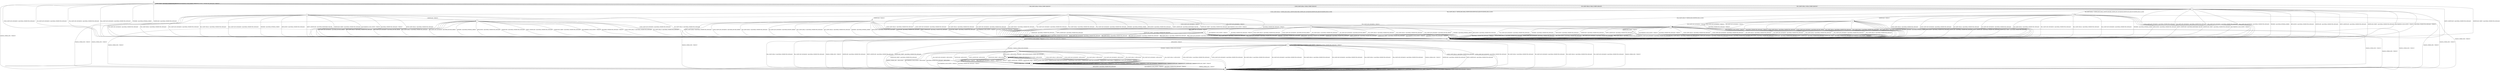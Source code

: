 digraph g {

	s0 [shape="circle" label="s0"];
	s1 [shape="circle" label="s1"];
	s2 [shape="circle" label="s2"];
	s3 [shape="circle" label="s3"];
	s4 [shape="circle" label="s4"];
	s5 [shape="circle" label="s5"];
	s6 [shape="circle" label="s6"];
	s7 [shape="circle" label="s7"];
	s8 [shape="circle" label="s8"];
	s9 [shape="circle" label="s9"];
	s10 [shape="circle" label="s10"];
	s11 [shape="circle" label="s11"];
	s12 [shape="circle" label="s12"];
	s13 [shape="circle" label="s13"];
	s14 [shape="circle" label="s14"];
	s15 [shape="circle" label="s15"];
	s16 [shape="circle" label="s16"];
	s17 [shape="circle" label="s17"];
	s18 [shape="circle" label="s18"];
	s0 -> s2 [label="ECDH_CLIENT_HELLO / HELLO_VERIFY_REQUEST"];
	s0 -> s1 [label="ECDH_CLIENT_KEY_EXCHANGE / Alert(FATAL,UNEXPECTED_MESSAGE)"];
	s0 -> s2 [label="DH_CLIENT_HELLO / HELLO_VERIFY_REQUEST"];
	s0 -> s1 [label="DH_CLIENT_KEY_EXCHANGE / Alert(FATAL,UNEXPECTED_MESSAGE)"];
	s0 -> s2 [label="PSK_CLIENT_HELLO / HELLO_VERIFY_REQUEST"];
	s0 -> s1 [label="PSK_CLIENT_KEY_EXCHANGE / Alert(FATAL,UNEXPECTED_MESSAGE)"];
	s0 -> s2 [label="RSA_CLIENT_HELLO / HELLO_VERIFY_REQUEST"];
	s0 -> s1 [label="RSA_CLIENT_KEY_EXCHANGE / Alert(FATAL,UNEXPECTED_MESSAGE)"];
	s0 -> s4 [label="CHANGE_CIPHER_SPEC / TIMEOUT"];
	s0 -> s1 [label="FINISHED / Alert(FATAL,INTERNAL_ERROR)"];
	s0 -> s0 [label="APPLICATION / Alert(FATAL,UNEXPECTED_MESSAGE)"];
	s0 -> s1 [label="CERTIFICATE / Alert(FATAL,UNEXPECTED_MESSAGE)"];
	s0 -> s1 [label="EMPTY_CERTIFICATE / Alert(FATAL,UNEXPECTED_MESSAGE)"];
	s0 -> s1 [label="CERTIFICATE_VERIFY / Alert(FATAL,UNEXPECTED_MESSAGE)"];
	s0 -> s0 [label="Alert(WARNING,CLOSE_NOTIFY) / TIMEOUT"];
	s0 -> s0 [label="Alert(FATAL,UNEXPECTED_MESSAGE) / TIMEOUT"];
	s1 -> s1 [label="ECDH_CLIENT_HELLO / TIMEOUT"];
	s1 -> s1 [label="ECDH_CLIENT_KEY_EXCHANGE / TIMEOUT"];
	s1 -> s1 [label="DH_CLIENT_HELLO / TIMEOUT"];
	s1 -> s1 [label="DH_CLIENT_KEY_EXCHANGE / TIMEOUT"];
	s1 -> s1 [label="PSK_CLIENT_HELLO / TIMEOUT"];
	s1 -> s1 [label="PSK_CLIENT_KEY_EXCHANGE / TIMEOUT"];
	s1 -> s1 [label="RSA_CLIENT_HELLO / TIMEOUT"];
	s1 -> s1 [label="RSA_CLIENT_KEY_EXCHANGE / TIMEOUT"];
	s1 -> s4 [label="CHANGE_CIPHER_SPEC / TIMEOUT"];
	s1 -> s1 [label="FINISHED / TIMEOUT"];
	s1 -> s1 [label="APPLICATION / Alert(FATAL,UNEXPECTED_MESSAGE)"];
	s1 -> s1 [label="CERTIFICATE / TIMEOUT"];
	s1 -> s1 [label="EMPTY_CERTIFICATE / TIMEOUT"];
	s1 -> s1 [label="CERTIFICATE_VERIFY / TIMEOUT"];
	s1 -> s1 [label="Alert(WARNING,CLOSE_NOTIFY) / TIMEOUT"];
	s1 -> s1 [label="Alert(FATAL,UNEXPECTED_MESSAGE) / TIMEOUT"];
	s2 -> s3 [label="ECDH_CLIENT_HELLO / SERVER_HELLO|RSA_CERTIFICATE|ECDHE_SERVER_KEY_EXCHANGE|CERTIFICATE_REQUEST|SERVER_HELLO_DONE"];
	s2 -> s1 [label="ECDH_CLIENT_KEY_EXCHANGE / Alert(FATAL,UNEXPECTED_MESSAGE)"];
	s2 -> s10 [label="DH_CLIENT_HELLO / SERVER_HELLO|RSA_CERTIFICATE|DHE_SERVER_KEY_EXCHANGE|CERTIFICATE_REQUEST|SERVER_HELLO_DONE"];
	s2 -> s1 [label="DH_CLIENT_KEY_EXCHANGE / Alert(FATAL,UNEXPECTED_MESSAGE)"];
	s2 -> s9 [label="PSK_CLIENT_HELLO / SERVER_HELLO|SERVER_HELLO_DONE"];
	s2 -> s1 [label="PSK_CLIENT_KEY_EXCHANGE / Alert(FATAL,UNEXPECTED_MESSAGE)"];
	s2 -> s5 [label="RSA_CLIENT_HELLO / SERVER_HELLO|RSA_CERTIFICATE|CERTIFICATE_REQUEST|SERVER_HELLO_DONE"];
	s2 -> s1 [label="RSA_CLIENT_KEY_EXCHANGE / Alert(FATAL,UNEXPECTED_MESSAGE)"];
	s2 -> s4 [label="CHANGE_CIPHER_SPEC / TIMEOUT"];
	s2 -> s1 [label="FINISHED / Alert(FATAL,INTERNAL_ERROR)"];
	s2 -> s1 [label="APPLICATION / Alert(FATAL,UNEXPECTED_MESSAGE)"];
	s2 -> s1 [label="CERTIFICATE / Alert(FATAL,UNEXPECTED_MESSAGE)"];
	s2 -> s1 [label="EMPTY_CERTIFICATE / Alert(FATAL,UNEXPECTED_MESSAGE)"];
	s2 -> s1 [label="CERTIFICATE_VERIFY / Alert(FATAL,UNEXPECTED_MESSAGE)"];
	s2 -> s1 [label="Alert(WARNING,CLOSE_NOTIFY) / TIMEOUT"];
	s2 -> s1 [label="Alert(FATAL,UNEXPECTED_MESSAGE) / TIMEOUT"];
	s3 -> s1 [label="ECDH_CLIENT_HELLO / Alert(FATAL,UNEXPECTED_MESSAGE)"];
	s3 -> s1 [label="ECDH_CLIENT_KEY_EXCHANGE / Alert(FATAL,UNEXPECTED_MESSAGE)"];
	s3 -> s1 [label="DH_CLIENT_HELLO / Alert(FATAL,UNEXPECTED_MESSAGE)"];
	s3 -> s1 [label="DH_CLIENT_KEY_EXCHANGE / Alert(FATAL,UNEXPECTED_MESSAGE)"];
	s3 -> s1 [label="PSK_CLIENT_HELLO / Alert(FATAL,UNEXPECTED_MESSAGE)"];
	s3 -> s1 [label="PSK_CLIENT_KEY_EXCHANGE / Alert(FATAL,UNEXPECTED_MESSAGE)"];
	s3 -> s1 [label="RSA_CLIENT_HELLO / Alert(FATAL,UNEXPECTED_MESSAGE)"];
	s3 -> s1 [label="RSA_CLIENT_KEY_EXCHANGE / Alert(FATAL,UNEXPECTED_MESSAGE)"];
	s3 -> s4 [label="CHANGE_CIPHER_SPEC / TIMEOUT"];
	s3 -> s1 [label="FINISHED / Alert(FATAL,INTERNAL_ERROR)"];
	s3 -> s1 [label="APPLICATION / Alert(FATAL,UNEXPECTED_MESSAGE)"];
	s3 -> s7 [label="CERTIFICATE / TIMEOUT"];
	s3 -> s1 [label="EMPTY_CERTIFICATE / Alert(FATAL,HANDSHAKE_FAILURE)"];
	s3 -> s1 [label="CERTIFICATE_VERIFY / Alert(FATAL,UNEXPECTED_MESSAGE)"];
	s3 -> s1 [label="Alert(WARNING,CLOSE_NOTIFY) / TIMEOUT"];
	s3 -> s1 [label="Alert(FATAL,UNEXPECTED_MESSAGE) / TIMEOUT"];
	s4 -> s4 [label="ECDH_CLIENT_HELLO / TIMEOUT"];
	s4 -> s4 [label="ECDH_CLIENT_KEY_EXCHANGE / TIMEOUT"];
	s4 -> s4 [label="DH_CLIENT_HELLO / TIMEOUT"];
	s4 -> s4 [label="DH_CLIENT_KEY_EXCHANGE / TIMEOUT"];
	s4 -> s4 [label="PSK_CLIENT_HELLO / TIMEOUT"];
	s4 -> s4 [label="PSK_CLIENT_KEY_EXCHANGE / TIMEOUT"];
	s4 -> s4 [label="RSA_CLIENT_HELLO / TIMEOUT"];
	s4 -> s4 [label="RSA_CLIENT_KEY_EXCHANGE / TIMEOUT"];
	s4 -> s4 [label="CHANGE_CIPHER_SPEC / TIMEOUT"];
	s4 -> s4 [label="FINISHED / TIMEOUT"];
	s4 -> s4 [label="APPLICATION / TIMEOUT"];
	s4 -> s4 [label="CERTIFICATE / TIMEOUT"];
	s4 -> s4 [label="EMPTY_CERTIFICATE / TIMEOUT"];
	s4 -> s4 [label="CERTIFICATE_VERIFY / TIMEOUT"];
	s4 -> s4 [label="Alert(WARNING,CLOSE_NOTIFY) / TIMEOUT"];
	s4 -> s4 [label="Alert(FATAL,UNEXPECTED_MESSAGE) / TIMEOUT"];
	s5 -> s1 [label="ECDH_CLIENT_HELLO / Alert(FATAL,UNEXPECTED_MESSAGE)"];
	s5 -> s1 [label="ECDH_CLIENT_KEY_EXCHANGE / Alert(FATAL,UNEXPECTED_MESSAGE)"];
	s5 -> s1 [label="DH_CLIENT_HELLO / Alert(FATAL,UNEXPECTED_MESSAGE)"];
	s5 -> s1 [label="DH_CLIENT_KEY_EXCHANGE / Alert(FATAL,UNEXPECTED_MESSAGE)"];
	s5 -> s1 [label="PSK_CLIENT_HELLO / Alert(FATAL,UNEXPECTED_MESSAGE)"];
	s5 -> s1 [label="PSK_CLIENT_KEY_EXCHANGE / Alert(FATAL,UNEXPECTED_MESSAGE)"];
	s5 -> s1 [label="RSA_CLIENT_HELLO / Alert(FATAL,UNEXPECTED_MESSAGE)"];
	s5 -> s1 [label="RSA_CLIENT_KEY_EXCHANGE / Alert(FATAL,UNEXPECTED_MESSAGE)"];
	s5 -> s4 [label="CHANGE_CIPHER_SPEC / TIMEOUT"];
	s5 -> s1 [label="FINISHED / Alert(FATAL,INTERNAL_ERROR)"];
	s5 -> s1 [label="APPLICATION / Alert(FATAL,UNEXPECTED_MESSAGE)"];
	s5 -> s6 [label="CERTIFICATE / TIMEOUT"];
	s5 -> s1 [label="EMPTY_CERTIFICATE / Alert(FATAL,HANDSHAKE_FAILURE)"];
	s5 -> s1 [label="CERTIFICATE_VERIFY / Alert(FATAL,UNEXPECTED_MESSAGE)"];
	s5 -> s1 [label="Alert(WARNING,CLOSE_NOTIFY) / TIMEOUT"];
	s5 -> s1 [label="Alert(FATAL,UNEXPECTED_MESSAGE) / TIMEOUT"];
	s6 -> s1 [label="ECDH_CLIENT_HELLO / Alert(FATAL,UNEXPECTED_MESSAGE)"];
	s6 -> s1 [label="ECDH_CLIENT_KEY_EXCHANGE / Alert(FATAL,DECODE_ERROR)"];
	s6 -> s1 [label="DH_CLIENT_HELLO / Alert(FATAL,UNEXPECTED_MESSAGE)"];
	s6 -> s1 [label="DH_CLIENT_KEY_EXCHANGE / Alert(FATAL,DECRYPT_ERROR)"];
	s6 -> s1 [label="PSK_CLIENT_HELLO / Alert(FATAL,UNEXPECTED_MESSAGE)"];
	s6 -> s8 [label="PSK_CLIENT_KEY_EXCHANGE / TIMEOUT"];
	s6 -> s1 [label="RSA_CLIENT_HELLO / Alert(FATAL,UNEXPECTED_MESSAGE)"];
	s6 -> s8 [label="RSA_CLIENT_KEY_EXCHANGE / TIMEOUT"];
	s6 -> s4 [label="CHANGE_CIPHER_SPEC / TIMEOUT"];
	s6 -> s1 [label="FINISHED / Alert(FATAL,INTERNAL_ERROR)"];
	s6 -> s1 [label="APPLICATION / Alert(FATAL,UNEXPECTED_MESSAGE)"];
	s6 -> s1 [label="CERTIFICATE / Alert(FATAL,UNEXPECTED_MESSAGE)"];
	s6 -> s1 [label="EMPTY_CERTIFICATE / Alert(FATAL,UNEXPECTED_MESSAGE)"];
	s6 -> s1 [label="CERTIFICATE_VERIFY / Alert(FATAL,UNEXPECTED_MESSAGE)"];
	s6 -> s1 [label="Alert(WARNING,CLOSE_NOTIFY) / TIMEOUT"];
	s6 -> s1 [label="Alert(FATAL,UNEXPECTED_MESSAGE) / TIMEOUT"];
	s7 -> s1 [label="ECDH_CLIENT_HELLO / Alert(FATAL,UNEXPECTED_MESSAGE)"];
	s7 -> s8 [label="ECDH_CLIENT_KEY_EXCHANGE / TIMEOUT"];
	s7 -> s1 [label="DH_CLIENT_HELLO / Alert(FATAL,UNEXPECTED_MESSAGE)"];
	s7 -> s1 [label="DH_CLIENT_KEY_EXCHANGE / Alert(FATAL,DECODE_ERROR)"];
	s7 -> s1 [label="PSK_CLIENT_HELLO / Alert(FATAL,UNEXPECTED_MESSAGE)"];
	s7 -> s1 [label="PSK_CLIENT_KEY_EXCHANGE / Alert(FATAL,DECODE_ERROR)"];
	s7 -> s1 [label="RSA_CLIENT_HELLO / Alert(FATAL,UNEXPECTED_MESSAGE)"];
	s7 -> s1 [label="RSA_CLIENT_KEY_EXCHANGE / Alert(FATAL,DECODE_ERROR)"];
	s7 -> s4 [label="CHANGE_CIPHER_SPEC / TIMEOUT"];
	s7 -> s1 [label="FINISHED / Alert(FATAL,INTERNAL_ERROR)"];
	s7 -> s1 [label="APPLICATION / Alert(FATAL,UNEXPECTED_MESSAGE)"];
	s7 -> s1 [label="CERTIFICATE / Alert(FATAL,UNEXPECTED_MESSAGE)"];
	s7 -> s1 [label="EMPTY_CERTIFICATE / Alert(FATAL,UNEXPECTED_MESSAGE)"];
	s7 -> s1 [label="CERTIFICATE_VERIFY / Alert(FATAL,UNEXPECTED_MESSAGE)"];
	s7 -> s1 [label="Alert(WARNING,CLOSE_NOTIFY) / TIMEOUT"];
	s7 -> s1 [label="Alert(FATAL,UNEXPECTED_MESSAGE) / TIMEOUT"];
	s8 -> s1 [label="ECDH_CLIENT_HELLO / Alert(FATAL,UNEXPECTED_MESSAGE)"];
	s8 -> s1 [label="ECDH_CLIENT_KEY_EXCHANGE / Alert(FATAL,UNEXPECTED_MESSAGE)"];
	s8 -> s1 [label="DH_CLIENT_HELLO / Alert(FATAL,UNEXPECTED_MESSAGE)"];
	s8 -> s1 [label="DH_CLIENT_KEY_EXCHANGE / Alert(FATAL,UNEXPECTED_MESSAGE)"];
	s8 -> s1 [label="PSK_CLIENT_HELLO / Alert(FATAL,UNEXPECTED_MESSAGE)"];
	s8 -> s1 [label="PSK_CLIENT_KEY_EXCHANGE / Alert(FATAL,UNEXPECTED_MESSAGE)"];
	s8 -> s1 [label="RSA_CLIENT_HELLO / Alert(FATAL,UNEXPECTED_MESSAGE)"];
	s8 -> s1 [label="RSA_CLIENT_KEY_EXCHANGE / Alert(FATAL,UNEXPECTED_MESSAGE)"];
	s8 -> s4 [label="CHANGE_CIPHER_SPEC / TIMEOUT"];
	s8 -> s1 [label="FINISHED / Alert(FATAL,UNEXPECTED_MESSAGE)"];
	s8 -> s1 [label="APPLICATION / Alert(FATAL,UNEXPECTED_MESSAGE)"];
	s8 -> s1 [label="CERTIFICATE / Alert(FATAL,UNEXPECTED_MESSAGE)"];
	s8 -> s1 [label="EMPTY_CERTIFICATE / Alert(FATAL,UNEXPECTED_MESSAGE)"];
	s8 -> s15 [label="CERTIFICATE_VERIFY / TIMEOUT"];
	s8 -> s1 [label="Alert(WARNING,CLOSE_NOTIFY) / TIMEOUT"];
	s8 -> s1 [label="Alert(FATAL,UNEXPECTED_MESSAGE) / TIMEOUT"];
	s9 -> s1 [label="ECDH_CLIENT_HELLO / Alert(FATAL,UNEXPECTED_MESSAGE)"];
	s9 -> s1 [label="ECDH_CLIENT_KEY_EXCHANGE / Alert(FATAL,DECODE_ERROR)"];
	s9 -> s1 [label="DH_CLIENT_HELLO / Alert(FATAL,UNEXPECTED_MESSAGE)"];
	s9 -> s1 [label="DH_CLIENT_KEY_EXCHANGE / Alert(FATAL,DECODE_ERROR)"];
	s9 -> s1 [label="PSK_CLIENT_HELLO / Alert(FATAL,UNEXPECTED_MESSAGE)"];
	s9 -> s12 [label="PSK_CLIENT_KEY_EXCHANGE / TIMEOUT"];
	s9 -> s1 [label="RSA_CLIENT_HELLO / Alert(FATAL,UNEXPECTED_MESSAGE)"];
	s9 -> s1 [label="RSA_CLIENT_KEY_EXCHANGE / Alert(FATAL,DECODE_ERROR)"];
	s9 -> s4 [label="CHANGE_CIPHER_SPEC / TIMEOUT"];
	s9 -> s1 [label="FINISHED / Alert(FATAL,INTERNAL_ERROR)"];
	s9 -> s1 [label="APPLICATION / Alert(FATAL,UNEXPECTED_MESSAGE)"];
	s9 -> s1 [label="CERTIFICATE / Alert(FATAL,UNEXPECTED_MESSAGE)"];
	s9 -> s1 [label="EMPTY_CERTIFICATE / Alert(FATAL,UNEXPECTED_MESSAGE)"];
	s9 -> s1 [label="CERTIFICATE_VERIFY / Alert(FATAL,UNEXPECTED_MESSAGE)"];
	s9 -> s1 [label="Alert(WARNING,CLOSE_NOTIFY) / TIMEOUT"];
	s9 -> s1 [label="Alert(FATAL,UNEXPECTED_MESSAGE) / TIMEOUT"];
	s10 -> s1 [label="ECDH_CLIENT_HELLO / Alert(FATAL,UNEXPECTED_MESSAGE)"];
	s10 -> s1 [label="ECDH_CLIENT_KEY_EXCHANGE / Alert(FATAL,UNEXPECTED_MESSAGE)"];
	s10 -> s1 [label="DH_CLIENT_HELLO / Alert(FATAL,UNEXPECTED_MESSAGE)"];
	s10 -> s1 [label="DH_CLIENT_KEY_EXCHANGE / Alert(FATAL,UNEXPECTED_MESSAGE)"];
	s10 -> s1 [label="PSK_CLIENT_HELLO / Alert(FATAL,UNEXPECTED_MESSAGE)"];
	s10 -> s1 [label="PSK_CLIENT_KEY_EXCHANGE / Alert(FATAL,UNEXPECTED_MESSAGE)"];
	s10 -> s1 [label="RSA_CLIENT_HELLO / Alert(FATAL,UNEXPECTED_MESSAGE)"];
	s10 -> s1 [label="RSA_CLIENT_KEY_EXCHANGE / Alert(FATAL,UNEXPECTED_MESSAGE)"];
	s10 -> s4 [label="CHANGE_CIPHER_SPEC / TIMEOUT"];
	s10 -> s1 [label="FINISHED / Alert(FATAL,INTERNAL_ERROR)"];
	s10 -> s1 [label="APPLICATION / Alert(FATAL,UNEXPECTED_MESSAGE)"];
	s10 -> s11 [label="CERTIFICATE / TIMEOUT"];
	s10 -> s1 [label="EMPTY_CERTIFICATE / Alert(FATAL,HANDSHAKE_FAILURE)"];
	s10 -> s1 [label="CERTIFICATE_VERIFY / Alert(FATAL,UNEXPECTED_MESSAGE)"];
	s10 -> s1 [label="Alert(WARNING,CLOSE_NOTIFY) / TIMEOUT"];
	s10 -> s1 [label="Alert(FATAL,UNEXPECTED_MESSAGE) / TIMEOUT"];
	s11 -> s1 [label="ECDH_CLIENT_HELLO / Alert(FATAL,UNEXPECTED_MESSAGE)"];
	s11 -> s1 [label="ECDH_CLIENT_KEY_EXCHANGE / Alert(FATAL,DECODE_ERROR)"];
	s11 -> s1 [label="DH_CLIENT_HELLO / Alert(FATAL,UNEXPECTED_MESSAGE)"];
	s11 -> s8 [label="DH_CLIENT_KEY_EXCHANGE / TIMEOUT"];
	s11 -> s1 [label="PSK_CLIENT_HELLO / Alert(FATAL,UNEXPECTED_MESSAGE)"];
	s11 -> s8 [label="PSK_CLIENT_KEY_EXCHANGE / TIMEOUT"];
	s11 -> s1 [label="RSA_CLIENT_HELLO / Alert(FATAL,UNEXPECTED_MESSAGE)"];
	s11 -> s8 [label="RSA_CLIENT_KEY_EXCHANGE / TIMEOUT"];
	s11 -> s4 [label="CHANGE_CIPHER_SPEC / TIMEOUT"];
	s11 -> s1 [label="FINISHED / Alert(FATAL,INTERNAL_ERROR)"];
	s11 -> s1 [label="APPLICATION / Alert(FATAL,UNEXPECTED_MESSAGE)"];
	s11 -> s1 [label="CERTIFICATE / Alert(FATAL,UNEXPECTED_MESSAGE)"];
	s11 -> s1 [label="EMPTY_CERTIFICATE / Alert(FATAL,UNEXPECTED_MESSAGE)"];
	s11 -> s1 [label="CERTIFICATE_VERIFY / Alert(FATAL,UNEXPECTED_MESSAGE)"];
	s11 -> s1 [label="Alert(WARNING,CLOSE_NOTIFY) / TIMEOUT"];
	s11 -> s1 [label="Alert(FATAL,UNEXPECTED_MESSAGE) / TIMEOUT"];
	s12 -> s1 [label="ECDH_CLIENT_HELLO / Alert(FATAL,UNEXPECTED_MESSAGE)"];
	s12 -> s1 [label="ECDH_CLIENT_KEY_EXCHANGE / Alert(FATAL,UNEXPECTED_MESSAGE)"];
	s12 -> s1 [label="DH_CLIENT_HELLO / Alert(FATAL,UNEXPECTED_MESSAGE)"];
	s12 -> s1 [label="DH_CLIENT_KEY_EXCHANGE / Alert(FATAL,UNEXPECTED_MESSAGE)"];
	s12 -> s1 [label="PSK_CLIENT_HELLO / Alert(FATAL,UNEXPECTED_MESSAGE)"];
	s12 -> s1 [label="PSK_CLIENT_KEY_EXCHANGE / Alert(FATAL,UNEXPECTED_MESSAGE)"];
	s12 -> s1 [label="RSA_CLIENT_HELLO / Alert(FATAL,UNEXPECTED_MESSAGE)"];
	s12 -> s1 [label="RSA_CLIENT_KEY_EXCHANGE / Alert(FATAL,UNEXPECTED_MESSAGE)"];
	s12 -> s13 [label="CHANGE_CIPHER_SPEC / TIMEOUT"];
	s12 -> s1 [label="FINISHED / Alert(FATAL,UNEXPECTED_MESSAGE)"];
	s12 -> s1 [label="APPLICATION / Alert(FATAL,UNEXPECTED_MESSAGE)"];
	s12 -> s1 [label="CERTIFICATE / Alert(FATAL,UNEXPECTED_MESSAGE)"];
	s12 -> s1 [label="EMPTY_CERTIFICATE / Alert(FATAL,UNEXPECTED_MESSAGE)"];
	s12 -> s1 [label="CERTIFICATE_VERIFY / Alert(FATAL,UNEXPECTED_MESSAGE)"];
	s12 -> s1 [label="Alert(WARNING,CLOSE_NOTIFY) / TIMEOUT"];
	s12 -> s1 [label="Alert(FATAL,UNEXPECTED_MESSAGE) / TIMEOUT"];
	s13 -> s4 [label="ECDH_CLIENT_HELLO / Alert(FATAL,UNEXPECTED_MESSAGE)"];
	s13 -> s4 [label="ECDH_CLIENT_KEY_EXCHANGE / Alert(FATAL,UNEXPECTED_MESSAGE)"];
	s13 -> s4 [label="DH_CLIENT_HELLO / Alert(FATAL,UNEXPECTED_MESSAGE)"];
	s13 -> s4 [label="DH_CLIENT_KEY_EXCHANGE / Alert(FATAL,UNEXPECTED_MESSAGE)"];
	s13 -> s4 [label="PSK_CLIENT_HELLO / Alert(FATAL,UNEXPECTED_MESSAGE)"];
	s13 -> s4 [label="PSK_CLIENT_KEY_EXCHANGE / Alert(FATAL,UNEXPECTED_MESSAGE)"];
	s13 -> s4 [label="RSA_CLIENT_HELLO / Alert(FATAL,UNEXPECTED_MESSAGE)"];
	s13 -> s4 [label="RSA_CLIENT_KEY_EXCHANGE / Alert(FATAL,UNEXPECTED_MESSAGE)"];
	s13 -> s4 [label="CHANGE_CIPHER_SPEC / TIMEOUT"];
	s13 -> s14 [label="FINISHED / CHANGE_CIPHER_SPEC|FINISHED"];
	s13 -> s17 [label="APPLICATION / TIMEOUT"];
	s13 -> s4 [label="CERTIFICATE / Alert(FATAL,UNEXPECTED_MESSAGE)"];
	s13 -> s4 [label="EMPTY_CERTIFICATE / Alert(FATAL,UNEXPECTED_MESSAGE)"];
	s13 -> s4 [label="CERTIFICATE_VERIFY / Alert(FATAL,UNEXPECTED_MESSAGE)"];
	s13 -> s13 [label="Alert(WARNING,CLOSE_NOTIFY) / TIMEOUT"];
	s13 -> s13 [label="Alert(FATAL,UNEXPECTED_MESSAGE) / TIMEOUT"];
	s14 -> s16 [label="ECDH_CLIENT_HELLO / TIMEOUT"];
	s14 -> s16 [label="ECDH_CLIENT_KEY_EXCHANGE / TIMEOUT"];
	s14 -> s16 [label="DH_CLIENT_HELLO / TIMEOUT"];
	s14 -> s16 [label="DH_CLIENT_KEY_EXCHANGE / TIMEOUT"];
	s14 -> s16 [label="PSK_CLIENT_HELLO / TIMEOUT"];
	s14 -> s16 [label="PSK_CLIENT_KEY_EXCHANGE / TIMEOUT"];
	s14 -> s16 [label="RSA_CLIENT_HELLO / TIMEOUT"];
	s14 -> s16 [label="RSA_CLIENT_KEY_EXCHANGE / TIMEOUT"];
	s14 -> s4 [label="CHANGE_CIPHER_SPEC / TIMEOUT"];
	s14 -> s14 [label="FINISHED / CHANGE_CIPHER_SPEC|FINISHED"];
	s14 -> s14 [label="APPLICATION / APPLICATION"];
	s14 -> s16 [label="CERTIFICATE / TIMEOUT"];
	s14 -> s16 [label="EMPTY_CERTIFICATE / TIMEOUT"];
	s14 -> s16 [label="CERTIFICATE_VERIFY / TIMEOUT"];
	s14 -> s4 [label="Alert(WARNING,CLOSE_NOTIFY) / TIMEOUT"];
	s14 -> s4 [label="Alert(FATAL,UNEXPECTED_MESSAGE) / TIMEOUT"];
	s15 -> s1 [label="ECDH_CLIENT_HELLO / Alert(FATAL,UNEXPECTED_MESSAGE)"];
	s15 -> s1 [label="ECDH_CLIENT_KEY_EXCHANGE / Alert(FATAL,UNEXPECTED_MESSAGE)"];
	s15 -> s1 [label="DH_CLIENT_HELLO / Alert(FATAL,UNEXPECTED_MESSAGE)"];
	s15 -> s1 [label="DH_CLIENT_KEY_EXCHANGE / Alert(FATAL,UNEXPECTED_MESSAGE)"];
	s15 -> s1 [label="PSK_CLIENT_HELLO / Alert(FATAL,UNEXPECTED_MESSAGE)"];
	s15 -> s1 [label="PSK_CLIENT_KEY_EXCHANGE / Alert(FATAL,UNEXPECTED_MESSAGE)"];
	s15 -> s1 [label="RSA_CLIENT_HELLO / Alert(FATAL,UNEXPECTED_MESSAGE)"];
	s15 -> s1 [label="RSA_CLIENT_KEY_EXCHANGE / Alert(FATAL,UNEXPECTED_MESSAGE)"];
	s15 -> s4 [label="CHANGE_CIPHER_SPEC / TIMEOUT"];
	s15 -> s1 [label="FINISHED / Alert(FATAL,UNEXPECTED_MESSAGE)"];
	s15 -> s1 [label="APPLICATION / Alert(FATAL,UNEXPECTED_MESSAGE)"];
	s15 -> s1 [label="CERTIFICATE / Alert(FATAL,UNEXPECTED_MESSAGE)"];
	s15 -> s1 [label="EMPTY_CERTIFICATE / Alert(FATAL,UNEXPECTED_MESSAGE)"];
	s15 -> s1 [label="CERTIFICATE_VERIFY / Alert(FATAL,UNEXPECTED_MESSAGE)"];
	s15 -> s1 [label="Alert(WARNING,CLOSE_NOTIFY) / TIMEOUT"];
	s15 -> s1 [label="Alert(FATAL,UNEXPECTED_MESSAGE) / TIMEOUT"];
	s16 -> s16 [label="ECDH_CLIENT_HELLO / TIMEOUT"];
	s16 -> s16 [label="ECDH_CLIENT_KEY_EXCHANGE / TIMEOUT"];
	s16 -> s16 [label="DH_CLIENT_HELLO / TIMEOUT"];
	s16 -> s16 [label="DH_CLIENT_KEY_EXCHANGE / TIMEOUT"];
	s16 -> s16 [label="PSK_CLIENT_HELLO / TIMEOUT"];
	s16 -> s16 [label="PSK_CLIENT_KEY_EXCHANGE / TIMEOUT"];
	s16 -> s16 [label="RSA_CLIENT_HELLO / TIMEOUT"];
	s16 -> s16 [label="RSA_CLIENT_KEY_EXCHANGE / TIMEOUT"];
	s16 -> s4 [label="CHANGE_CIPHER_SPEC / TIMEOUT"];
	s16 -> s16 [label="FINISHED / TIMEOUT"];
	s16 -> s4 [label="APPLICATION / Alert(FATAL,UNEXPECTED_MESSAGE)"];
	s16 -> s16 [label="CERTIFICATE / TIMEOUT"];
	s16 -> s16 [label="EMPTY_CERTIFICATE / TIMEOUT"];
	s16 -> s16 [label="CERTIFICATE_VERIFY / TIMEOUT"];
	s16 -> s4 [label="Alert(WARNING,CLOSE_NOTIFY) / TIMEOUT"];
	s16 -> s4 [label="Alert(FATAL,UNEXPECTED_MESSAGE) / TIMEOUT"];
	s17 -> s4 [label="ECDH_CLIENT_HELLO / Alert(FATAL,UNEXPECTED_MESSAGE)"];
	s17 -> s4 [label="ECDH_CLIENT_KEY_EXCHANGE / Alert(FATAL,UNEXPECTED_MESSAGE)"];
	s17 -> s4 [label="DH_CLIENT_HELLO / Alert(FATAL,UNEXPECTED_MESSAGE)"];
	s17 -> s4 [label="DH_CLIENT_KEY_EXCHANGE / Alert(FATAL,UNEXPECTED_MESSAGE)"];
	s17 -> s4 [label="PSK_CLIENT_HELLO / Alert(FATAL,UNEXPECTED_MESSAGE)"];
	s17 -> s4 [label="PSK_CLIENT_KEY_EXCHANGE / Alert(FATAL,UNEXPECTED_MESSAGE)"];
	s17 -> s4 [label="RSA_CLIENT_HELLO / Alert(FATAL,UNEXPECTED_MESSAGE)"];
	s17 -> s4 [label="RSA_CLIENT_KEY_EXCHANGE / Alert(FATAL,UNEXPECTED_MESSAGE)"];
	s17 -> s4 [label="CHANGE_CIPHER_SPEC / TIMEOUT"];
	s17 -> s18 [label="FINISHED / CHANGE_CIPHER_SPEC|FINISHED"];
	s17 -> s17 [label="APPLICATION / TIMEOUT"];
	s17 -> s4 [label="CERTIFICATE / Alert(FATAL,UNEXPECTED_MESSAGE)"];
	s17 -> s4 [label="EMPTY_CERTIFICATE / Alert(FATAL,UNEXPECTED_MESSAGE)"];
	s17 -> s4 [label="CERTIFICATE_VERIFY / Alert(FATAL,UNEXPECTED_MESSAGE)"];
	s17 -> s17 [label="Alert(WARNING,CLOSE_NOTIFY) / TIMEOUT"];
	s17 -> s17 [label="Alert(FATAL,UNEXPECTED_MESSAGE) / TIMEOUT"];
	s18 -> s16 [label="ECDH_CLIENT_HELLO / APPLICATION"];
	s18 -> s16 [label="ECDH_CLIENT_KEY_EXCHANGE / APPLICATION"];
	s18 -> s16 [label="DH_CLIENT_HELLO / APPLICATION"];
	s18 -> s16 [label="DH_CLIENT_KEY_EXCHANGE / APPLICATION"];
	s18 -> s16 [label="PSK_CLIENT_HELLO / APPLICATION"];
	s18 -> s16 [label="PSK_CLIENT_KEY_EXCHANGE / APPLICATION"];
	s18 -> s16 [label="RSA_CLIENT_HELLO / APPLICATION"];
	s18 -> s16 [label="RSA_CLIENT_KEY_EXCHANGE / APPLICATION"];
	s18 -> s4 [label="CHANGE_CIPHER_SPEC / APPLICATION"];
	s18 -> s14 [label="FINISHED / APPLICATION|CHANGE_CIPHER_SPEC|FINISHED"];
	s18 -> s14 [label="APPLICATION / APPLICATION"];
	s18 -> s16 [label="CERTIFICATE / APPLICATION"];
	s18 -> s16 [label="EMPTY_CERTIFICATE / APPLICATION"];
	s18 -> s16 [label="CERTIFICATE_VERIFY / APPLICATION"];
	s18 -> s4 [label="Alert(WARNING,CLOSE_NOTIFY) / APPLICATION"];
	s18 -> s4 [label="Alert(FATAL,UNEXPECTED_MESSAGE) / APPLICATION"];

__start0 [label="" shape="none" width="0" height="0"];
__start0 -> s0;

}
